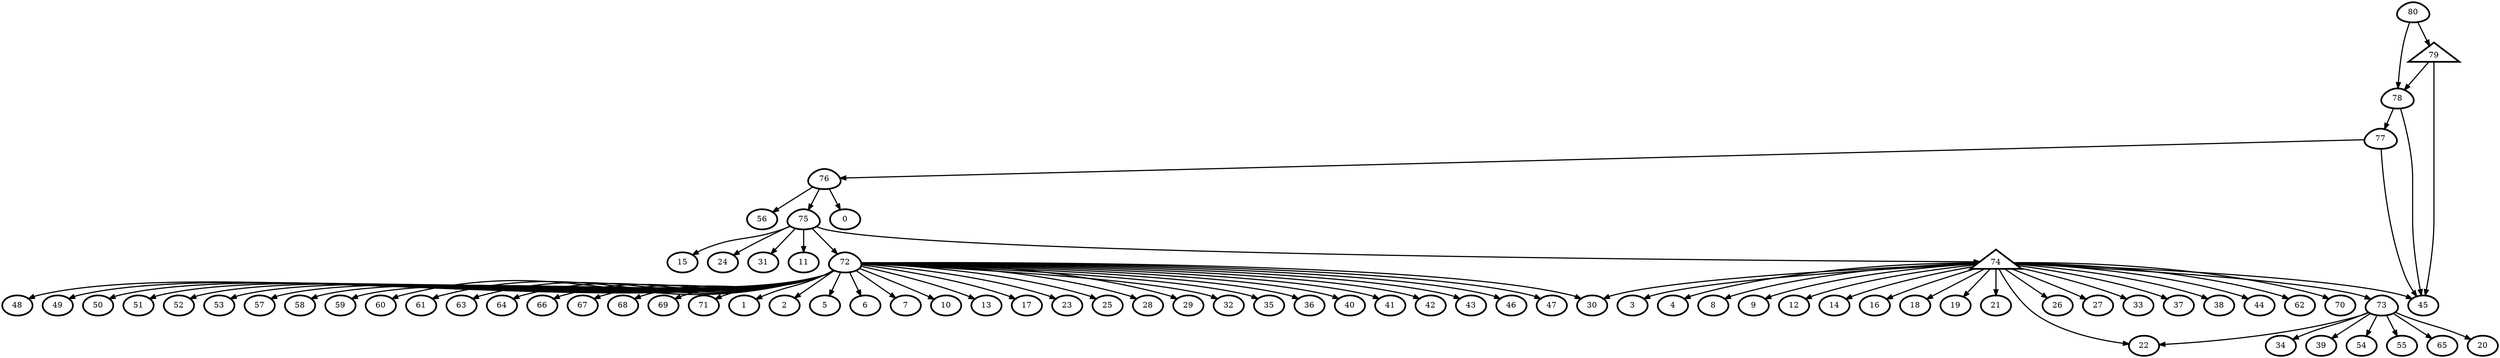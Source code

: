 digraph G {
    0 [penwidth=3,label="0"]
    1 [penwidth=3,label="1"]
    2 [penwidth=3,label="2"]
    3 [penwidth=3,label="3"]
    4 [penwidth=3,label="4"]
    5 [penwidth=3,label="5"]
    6 [penwidth=3,label="6"]
    7 [penwidth=3,label="7"]
    8 [penwidth=3,label="8"]
    9 [penwidth=3,label="9"]
    10 [penwidth=3,label="10"]
    11 [penwidth=3,label="11"]
    12 [penwidth=3,label="12"]
    13 [penwidth=3,label="13"]
    14 [penwidth=3,label="14"]
    15 [penwidth=3,label="15"]
    16 [penwidth=3,label="16"]
    17 [penwidth=3,label="17"]
    18 [penwidth=3,label="18"]
    19 [penwidth=3,label="19"]
    20 [penwidth=3,label="20"]
    21 [penwidth=3,label="21"]
    22 [penwidth=3,label="22"]
    23 [penwidth=3,label="23"]
    24 [penwidth=3,label="24"]
    25 [penwidth=3,label="25"]
    26 [penwidth=3,label="26"]
    27 [penwidth=3,label="27"]
    28 [penwidth=3,label="28"]
    29 [penwidth=3,label="29"]
    30 [penwidth=3,label="30"]
    31 [penwidth=3,label="31"]
    32 [penwidth=3,label="32"]
    33 [penwidth=3,label="33"]
    34 [penwidth=3,label="34"]
    35 [penwidth=3,label="35"]
    36 [penwidth=3,label="36"]
    37 [penwidth=3,label="37"]
    38 [penwidth=3,label="38"]
    39 [penwidth=3,label="39"]
    40 [penwidth=3,label="40"]
    41 [penwidth=3,label="41"]
    42 [penwidth=3,label="42"]
    43 [penwidth=3,label="43"]
    44 [penwidth=3,label="44"]
    45 [penwidth=3,label="45"]
    46 [penwidth=3,label="46"]
    47 [penwidth=3,label="47"]
    48 [penwidth=3,label="48"]
    49 [penwidth=3,label="49"]
    50 [penwidth=3,label="50"]
    51 [penwidth=3,label="51"]
    52 [penwidth=3,label="52"]
    53 [penwidth=3,label="53"]
    54 [penwidth=3,label="54"]
    55 [penwidth=3,label="55"]
    56 [penwidth=3,label="56"]
    57 [penwidth=3,label="57"]
    58 [penwidth=3,label="58"]
    59 [penwidth=3,label="59"]
    60 [penwidth=3,label="60"]
    61 [penwidth=3,label="61"]
    62 [penwidth=3,label="62"]
    63 [penwidth=3,label="63"]
    64 [penwidth=3,label="64"]
    65 [penwidth=3,label="65"]
    66 [penwidth=3,label="66"]
    67 [penwidth=3,label="67"]
    68 [penwidth=3,label="68"]
    69 [penwidth=3,label="69"]
    70 [penwidth=3,label="70"]
    71 [penwidth=3,label="71"]
    72 [penwidth=3,label="72",shape = "egg"]
    73 [penwidth=3,label="73",shape = "egg"]
    74 [penwidth=3,label="75",shape = "egg"]
    75 [penwidth=3,label="76",shape = "egg"]
    76 [penwidth=3,label="77",shape = "egg"]
    77 [penwidth=3,label="78",shape = "egg"]
    78 [penwidth=3,label="74",shape = "triangle"]
    79 [penwidth=3,label="79",shape = "triangle"]
    80 [penwidth=3,label="80",shape = "egg"]

    72 -> 32 [penwidth=2]
    72 -> 52 [penwidth=2]
    72 -> 53 [penwidth=2]
    72 -> 29 [penwidth=2]
    72 -> 46 [penwidth=2]
    72 -> 6 [penwidth=2]
    72 -> 66 [penwidth=2]
    72 -> 43 [penwidth=2]
    72 -> 60 [penwidth=2]
    72 -> 30 [penwidth=2]
    72 -> 40 [penwidth=2]
    72 -> 5 [penwidth=2]
    72 -> 61 [penwidth=2]
    72 -> 71 [penwidth=2]
    72 -> 42 [penwidth=2]
    72 -> 64 [penwidth=2]
    72 -> 2 [penwidth=2]
    72 -> 48 [penwidth=2]
    72 -> 28 [penwidth=2]
    72 -> 35 [penwidth=2]
    72 -> 47 [penwidth=2]
    72 -> 25 [penwidth=2]
    72 -> 36 [penwidth=2]
    72 -> 23 [penwidth=2]
    72 -> 49 [penwidth=2]
    72 -> 41 [penwidth=2]
    72 -> 17 [penwidth=2]
    72 -> 58 [penwidth=2]
    72 -> 7 [penwidth=2]
    72 -> 59 [penwidth=2]
    72 -> 69 [penwidth=2]
    72 -> 68 [penwidth=2]
    72 -> 1 [penwidth=2]
    72 -> 50 [penwidth=2]
    72 -> 51 [penwidth=2]
    72 -> 57 [penwidth=2]
    72 -> 67 [penwidth=2]
    72 -> 10 [penwidth=2]
    72 -> 63 [penwidth=2]
    72 -> 13 [penwidth=2]
    73 -> 65 [penwidth=2]
    73 -> 22 [penwidth=2]
    73 -> 55 [penwidth=2]
    73 -> 20 [penwidth=2]
    73 -> 34 [penwidth=2]
    73 -> 39 [penwidth=2]
    73 -> 54 [penwidth=2]
    78 -> 45 [penwidth=2]
    78 -> 70 [penwidth=2]
    78 -> 14 [penwidth=2]
    78 -> 38 [penwidth=2]
    78 -> 9 [penwidth=2]
    78 -> 3 [penwidth=2]
    78 -> 30 [penwidth=2]
    78 -> 16 [penwidth=2]
    78 -> 12 [penwidth=2]
    78 -> 62 [penwidth=2]
    78 -> 37 [penwidth=2]
    78 -> 8 [penwidth=2]
    78 -> 18 [penwidth=2]
    78 -> 19 [penwidth=2]
    78 -> 4 [penwidth=2]
    78 -> 27 [penwidth=2]
    78 -> 44 [penwidth=2]
    78 -> 22 [penwidth=2]
    78 -> 73 [penwidth=2]
    78 -> 33 [penwidth=2]
    78 -> 21 [penwidth=2]
    78 -> 26 [penwidth=2]
    74 -> 24 [penwidth=2]
    74 -> 78 [penwidth=2]
    74 -> 11 [penwidth=2]
    74 -> 15 [penwidth=2]
    74 -> 72 [penwidth=2]
    74 -> 31 [penwidth=2]
    75 -> 0 [penwidth=2]
    75 -> 56 [penwidth=2]
    75 -> 74 [penwidth=2]
    76 -> 75 [penwidth=2]
    76 -> 45 [penwidth=2]
    77 -> 76 [penwidth=2]
    77 -> 45 [penwidth=2]
    79 -> 77 [penwidth=2]
    79 -> 45 [penwidth=2]
    80 -> 79 [penwidth=2]
    80 -> 77 [penwidth=2]
}
